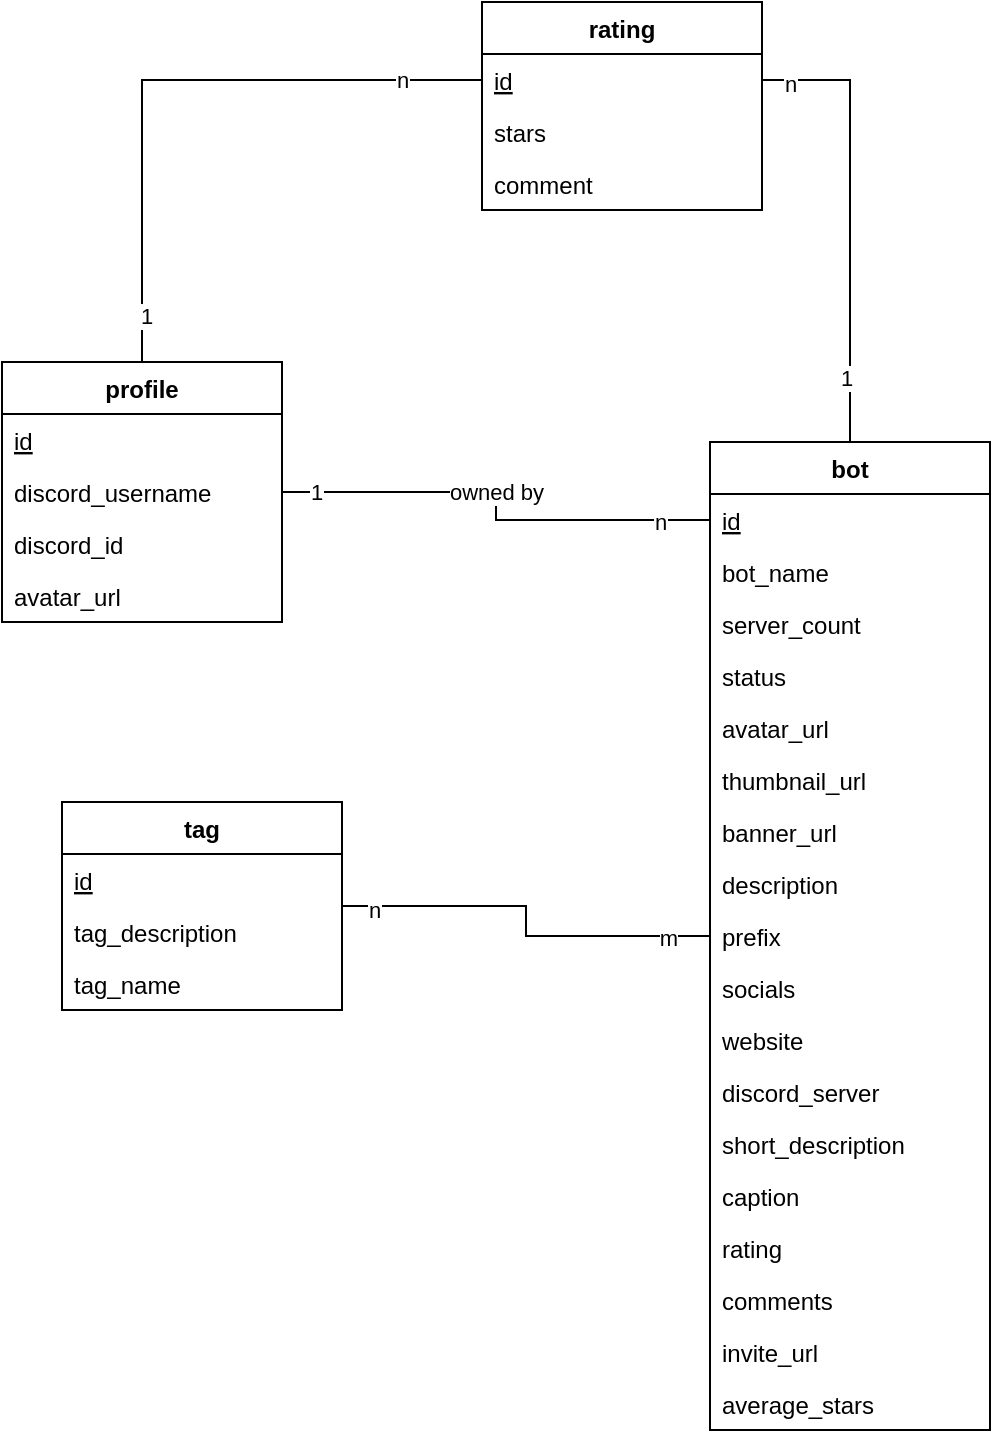 <mxfile version="15.2.9" type="github">
  <diagram id="oJqH9KeON94rzS-JV_Ko" name="Page-1">
    <mxGraphModel dx="981" dy="1695" grid="1" gridSize="10" guides="1" tooltips="1" connect="1" arrows="1" fold="1" page="1" pageScale="1" pageWidth="827" pageHeight="1169" math="0" shadow="0">
      <root>
        <mxCell id="0" />
        <mxCell id="1" parent="0" />
        <mxCell id="oSaAgq6Hwu3Bm1o5uhBx-1" value="bot" style="swimlane;fontStyle=1;childLayout=stackLayout;horizontal=1;startSize=26;fillColor=none;horizontalStack=0;resizeParent=1;resizeParentMax=0;resizeLast=0;collapsible=1;marginBottom=0;" vertex="1" parent="1">
          <mxGeometry x="414" y="160" width="140" height="494" as="geometry" />
        </mxCell>
        <mxCell id="oSaAgq6Hwu3Bm1o5uhBx-4" value="id" style="text;strokeColor=none;fillColor=none;align=left;verticalAlign=top;spacingLeft=4;spacingRight=4;overflow=hidden;rotatable=0;points=[[0,0.5],[1,0.5]];portConstraint=eastwest;fontStyle=4" vertex="1" parent="oSaAgq6Hwu3Bm1o5uhBx-1">
          <mxGeometry y="26" width="140" height="26" as="geometry" />
        </mxCell>
        <mxCell id="oSaAgq6Hwu3Bm1o5uhBx-2" value="bot_name" style="text;strokeColor=none;fillColor=none;align=left;verticalAlign=top;spacingLeft=4;spacingRight=4;overflow=hidden;rotatable=0;points=[[0,0.5],[1,0.5]];portConstraint=eastwest;" vertex="1" parent="oSaAgq6Hwu3Bm1o5uhBx-1">
          <mxGeometry y="52" width="140" height="26" as="geometry" />
        </mxCell>
        <mxCell id="oSaAgq6Hwu3Bm1o5uhBx-3" value="server_count" style="text;strokeColor=none;fillColor=none;align=left;verticalAlign=top;spacingLeft=4;spacingRight=4;overflow=hidden;rotatable=0;points=[[0,0.5],[1,0.5]];portConstraint=eastwest;" vertex="1" parent="oSaAgq6Hwu3Bm1o5uhBx-1">
          <mxGeometry y="78" width="140" height="26" as="geometry" />
        </mxCell>
        <mxCell id="oSaAgq6Hwu3Bm1o5uhBx-5" value="status" style="text;strokeColor=none;fillColor=none;align=left;verticalAlign=top;spacingLeft=4;spacingRight=4;overflow=hidden;rotatable=0;points=[[0,0.5],[1,0.5]];portConstraint=eastwest;" vertex="1" parent="oSaAgq6Hwu3Bm1o5uhBx-1">
          <mxGeometry y="104" width="140" height="26" as="geometry" />
        </mxCell>
        <mxCell id="oSaAgq6Hwu3Bm1o5uhBx-7" value="avatar_url" style="text;strokeColor=none;fillColor=none;align=left;verticalAlign=top;spacingLeft=4;spacingRight=4;overflow=hidden;rotatable=0;points=[[0,0.5],[1,0.5]];portConstraint=eastwest;" vertex="1" parent="oSaAgq6Hwu3Bm1o5uhBx-1">
          <mxGeometry y="130" width="140" height="26" as="geometry" />
        </mxCell>
        <mxCell id="oSaAgq6Hwu3Bm1o5uhBx-8" value="thumbnail_url" style="text;strokeColor=none;fillColor=none;align=left;verticalAlign=top;spacingLeft=4;spacingRight=4;overflow=hidden;rotatable=0;points=[[0,0.5],[1,0.5]];portConstraint=eastwest;" vertex="1" parent="oSaAgq6Hwu3Bm1o5uhBx-1">
          <mxGeometry y="156" width="140" height="26" as="geometry" />
        </mxCell>
        <mxCell id="oSaAgq6Hwu3Bm1o5uhBx-9" value="banner_url" style="text;strokeColor=none;fillColor=none;align=left;verticalAlign=top;spacingLeft=4;spacingRight=4;overflow=hidden;rotatable=0;points=[[0,0.5],[1,0.5]];portConstraint=eastwest;" vertex="1" parent="oSaAgq6Hwu3Bm1o5uhBx-1">
          <mxGeometry y="182" width="140" height="26" as="geometry" />
        </mxCell>
        <mxCell id="oSaAgq6Hwu3Bm1o5uhBx-10" value="description" style="text;strokeColor=none;fillColor=none;align=left;verticalAlign=top;spacingLeft=4;spacingRight=4;overflow=hidden;rotatable=0;points=[[0,0.5],[1,0.5]];portConstraint=eastwest;" vertex="1" parent="oSaAgq6Hwu3Bm1o5uhBx-1">
          <mxGeometry y="208" width="140" height="26" as="geometry" />
        </mxCell>
        <mxCell id="oSaAgq6Hwu3Bm1o5uhBx-11" value="prefix" style="text;strokeColor=none;fillColor=none;align=left;verticalAlign=top;spacingLeft=4;spacingRight=4;overflow=hidden;rotatable=0;points=[[0,0.5],[1,0.5]];portConstraint=eastwest;" vertex="1" parent="oSaAgq6Hwu3Bm1o5uhBx-1">
          <mxGeometry y="234" width="140" height="26" as="geometry" />
        </mxCell>
        <mxCell id="oSaAgq6Hwu3Bm1o5uhBx-13" value="socials" style="text;strokeColor=none;fillColor=none;align=left;verticalAlign=top;spacingLeft=4;spacingRight=4;overflow=hidden;rotatable=0;points=[[0,0.5],[1,0.5]];portConstraint=eastwest;" vertex="1" parent="oSaAgq6Hwu3Bm1o5uhBx-1">
          <mxGeometry y="260" width="140" height="26" as="geometry" />
        </mxCell>
        <mxCell id="oSaAgq6Hwu3Bm1o5uhBx-14" value="website" style="text;strokeColor=none;fillColor=none;align=left;verticalAlign=top;spacingLeft=4;spacingRight=4;overflow=hidden;rotatable=0;points=[[0,0.5],[1,0.5]];portConstraint=eastwest;" vertex="1" parent="oSaAgq6Hwu3Bm1o5uhBx-1">
          <mxGeometry y="286" width="140" height="26" as="geometry" />
        </mxCell>
        <mxCell id="oSaAgq6Hwu3Bm1o5uhBx-15" value="discord_server" style="text;strokeColor=none;fillColor=none;align=left;verticalAlign=top;spacingLeft=4;spacingRight=4;overflow=hidden;rotatable=0;points=[[0,0.5],[1,0.5]];portConstraint=eastwest;" vertex="1" parent="oSaAgq6Hwu3Bm1o5uhBx-1">
          <mxGeometry y="312" width="140" height="26" as="geometry" />
        </mxCell>
        <mxCell id="oSaAgq6Hwu3Bm1o5uhBx-16" value="short_description" style="text;strokeColor=none;fillColor=none;align=left;verticalAlign=top;spacingLeft=4;spacingRight=4;overflow=hidden;rotatable=0;points=[[0,0.5],[1,0.5]];portConstraint=eastwest;" vertex="1" parent="oSaAgq6Hwu3Bm1o5uhBx-1">
          <mxGeometry y="338" width="140" height="26" as="geometry" />
        </mxCell>
        <mxCell id="oSaAgq6Hwu3Bm1o5uhBx-17" value="caption" style="text;strokeColor=none;fillColor=none;align=left;verticalAlign=top;spacingLeft=4;spacingRight=4;overflow=hidden;rotatable=0;points=[[0,0.5],[1,0.5]];portConstraint=eastwest;" vertex="1" parent="oSaAgq6Hwu3Bm1o5uhBx-1">
          <mxGeometry y="364" width="140" height="26" as="geometry" />
        </mxCell>
        <mxCell id="oSaAgq6Hwu3Bm1o5uhBx-18" value="rating" style="text;strokeColor=none;fillColor=none;align=left;verticalAlign=top;spacingLeft=4;spacingRight=4;overflow=hidden;rotatable=0;points=[[0,0.5],[1,0.5]];portConstraint=eastwest;" vertex="1" parent="oSaAgq6Hwu3Bm1o5uhBx-1">
          <mxGeometry y="390" width="140" height="26" as="geometry" />
        </mxCell>
        <mxCell id="oSaAgq6Hwu3Bm1o5uhBx-19" value="comments" style="text;strokeColor=none;fillColor=none;align=left;verticalAlign=top;spacingLeft=4;spacingRight=4;overflow=hidden;rotatable=0;points=[[0,0.5],[1,0.5]];portConstraint=eastwest;" vertex="1" parent="oSaAgq6Hwu3Bm1o5uhBx-1">
          <mxGeometry y="416" width="140" height="26" as="geometry" />
        </mxCell>
        <mxCell id="oSaAgq6Hwu3Bm1o5uhBx-26" value="invite_url" style="text;strokeColor=none;fillColor=none;align=left;verticalAlign=top;spacingLeft=4;spacingRight=4;overflow=hidden;rotatable=0;points=[[0,0.5],[1,0.5]];portConstraint=eastwest;" vertex="1" parent="oSaAgq6Hwu3Bm1o5uhBx-1">
          <mxGeometry y="442" width="140" height="26" as="geometry" />
        </mxCell>
        <mxCell id="oSaAgq6Hwu3Bm1o5uhBx-56" value="average_stars" style="text;strokeColor=none;fillColor=none;align=left;verticalAlign=top;spacingLeft=4;spacingRight=4;overflow=hidden;rotatable=0;points=[[0,0.5],[1,0.5]];portConstraint=eastwest;" vertex="1" parent="oSaAgq6Hwu3Bm1o5uhBx-1">
          <mxGeometry y="468" width="140" height="26" as="geometry" />
        </mxCell>
        <mxCell id="oSaAgq6Hwu3Bm1o5uhBx-27" value="tag" style="swimlane;fontStyle=1;childLayout=stackLayout;horizontal=1;startSize=26;fillColor=none;horizontalStack=0;resizeParent=1;resizeParentMax=0;resizeLast=0;collapsible=1;marginBottom=0;" vertex="1" parent="1">
          <mxGeometry x="90" y="340" width="140" height="104" as="geometry" />
        </mxCell>
        <mxCell id="oSaAgq6Hwu3Bm1o5uhBx-28" value="id" style="text;strokeColor=none;fillColor=none;align=left;verticalAlign=top;spacingLeft=4;spacingRight=4;overflow=hidden;rotatable=0;points=[[0,0.5],[1,0.5]];portConstraint=eastwest;fontStyle=4" vertex="1" parent="oSaAgq6Hwu3Bm1o5uhBx-27">
          <mxGeometry y="26" width="140" height="26" as="geometry" />
        </mxCell>
        <mxCell id="oSaAgq6Hwu3Bm1o5uhBx-29" value="tag_description" style="text;strokeColor=none;fillColor=none;align=left;verticalAlign=top;spacingLeft=4;spacingRight=4;overflow=hidden;rotatable=0;points=[[0,0.5],[1,0.5]];portConstraint=eastwest;" vertex="1" parent="oSaAgq6Hwu3Bm1o5uhBx-27">
          <mxGeometry y="52" width="140" height="26" as="geometry" />
        </mxCell>
        <mxCell id="oSaAgq6Hwu3Bm1o5uhBx-30" value="tag_name" style="text;strokeColor=none;fillColor=none;align=left;verticalAlign=top;spacingLeft=4;spacingRight=4;overflow=hidden;rotatable=0;points=[[0,0.5],[1,0.5]];portConstraint=eastwest;" vertex="1" parent="oSaAgq6Hwu3Bm1o5uhBx-27">
          <mxGeometry y="78" width="140" height="26" as="geometry" />
        </mxCell>
        <mxCell id="oSaAgq6Hwu3Bm1o5uhBx-31" style="edgeStyle=orthogonalEdgeStyle;rounded=0;orthogonalLoop=1;jettySize=auto;html=1;endArrow=none;endFill=0;" edge="1" parent="1" source="oSaAgq6Hwu3Bm1o5uhBx-27" target="oSaAgq6Hwu3Bm1o5uhBx-1">
          <mxGeometry relative="1" as="geometry" />
        </mxCell>
        <mxCell id="oSaAgq6Hwu3Bm1o5uhBx-32" value="n" style="edgeLabel;html=1;align=center;verticalAlign=middle;resizable=0;points=[];" vertex="1" connectable="0" parent="oSaAgq6Hwu3Bm1o5uhBx-31">
          <mxGeometry x="-0.838" y="-2" relative="1" as="geometry">
            <mxPoint as="offset" />
          </mxGeometry>
        </mxCell>
        <mxCell id="oSaAgq6Hwu3Bm1o5uhBx-33" value="m" style="edgeLabel;html=1;align=center;verticalAlign=middle;resizable=0;points=[];" vertex="1" connectable="0" parent="oSaAgq6Hwu3Bm1o5uhBx-31">
          <mxGeometry x="0.791" y="-1" relative="1" as="geometry">
            <mxPoint as="offset" />
          </mxGeometry>
        </mxCell>
        <mxCell id="oSaAgq6Hwu3Bm1o5uhBx-39" style="edgeStyle=orthogonalEdgeStyle;rounded=0;orthogonalLoop=1;jettySize=auto;html=1;endArrow=none;endFill=0;" edge="1" parent="1" source="oSaAgq6Hwu3Bm1o5uhBx-34" target="oSaAgq6Hwu3Bm1o5uhBx-4">
          <mxGeometry relative="1" as="geometry" />
        </mxCell>
        <mxCell id="oSaAgq6Hwu3Bm1o5uhBx-40" value="1" style="edgeLabel;html=1;align=center;verticalAlign=middle;resizable=0;points=[];" vertex="1" connectable="0" parent="oSaAgq6Hwu3Bm1o5uhBx-39">
          <mxGeometry x="-0.856" relative="1" as="geometry">
            <mxPoint as="offset" />
          </mxGeometry>
        </mxCell>
        <mxCell id="oSaAgq6Hwu3Bm1o5uhBx-42" value="owned by" style="edgeLabel;html=1;align=center;verticalAlign=middle;resizable=0;points=[];" vertex="1" connectable="0" parent="oSaAgq6Hwu3Bm1o5uhBx-39">
          <mxGeometry x="-0.06" relative="1" as="geometry">
            <mxPoint as="offset" />
          </mxGeometry>
        </mxCell>
        <mxCell id="oSaAgq6Hwu3Bm1o5uhBx-43" value="n" style="edgeLabel;html=1;align=center;verticalAlign=middle;resizable=0;points=[];" vertex="1" connectable="0" parent="oSaAgq6Hwu3Bm1o5uhBx-39">
          <mxGeometry x="0.779" y="-1" relative="1" as="geometry">
            <mxPoint as="offset" />
          </mxGeometry>
        </mxCell>
        <mxCell id="oSaAgq6Hwu3Bm1o5uhBx-34" value="profile" style="swimlane;fontStyle=1;childLayout=stackLayout;horizontal=1;startSize=26;fillColor=none;horizontalStack=0;resizeParent=1;resizeParentMax=0;resizeLast=0;collapsible=1;marginBottom=0;" vertex="1" parent="1">
          <mxGeometry x="60" y="120" width="140" height="130" as="geometry" />
        </mxCell>
        <mxCell id="oSaAgq6Hwu3Bm1o5uhBx-35" value="id" style="text;strokeColor=none;fillColor=none;align=left;verticalAlign=top;spacingLeft=4;spacingRight=4;overflow=hidden;rotatable=0;points=[[0,0.5],[1,0.5]];portConstraint=eastwest;fontStyle=4" vertex="1" parent="oSaAgq6Hwu3Bm1o5uhBx-34">
          <mxGeometry y="26" width="140" height="26" as="geometry" />
        </mxCell>
        <mxCell id="oSaAgq6Hwu3Bm1o5uhBx-36" value="discord_username" style="text;strokeColor=none;fillColor=none;align=left;verticalAlign=top;spacingLeft=4;spacingRight=4;overflow=hidden;rotatable=0;points=[[0,0.5],[1,0.5]];portConstraint=eastwest;" vertex="1" parent="oSaAgq6Hwu3Bm1o5uhBx-34">
          <mxGeometry y="52" width="140" height="26" as="geometry" />
        </mxCell>
        <mxCell id="oSaAgq6Hwu3Bm1o5uhBx-37" value="discord_id" style="text;strokeColor=none;fillColor=none;align=left;verticalAlign=top;spacingLeft=4;spacingRight=4;overflow=hidden;rotatable=0;points=[[0,0.5],[1,0.5]];portConstraint=eastwest;" vertex="1" parent="oSaAgq6Hwu3Bm1o5uhBx-34">
          <mxGeometry y="78" width="140" height="26" as="geometry" />
        </mxCell>
        <mxCell id="oSaAgq6Hwu3Bm1o5uhBx-38" value="avatar_url" style="text;strokeColor=none;fillColor=none;align=left;verticalAlign=top;spacingLeft=4;spacingRight=4;overflow=hidden;rotatable=0;points=[[0,0.5],[1,0.5]];portConstraint=eastwest;" vertex="1" parent="oSaAgq6Hwu3Bm1o5uhBx-34">
          <mxGeometry y="104" width="140" height="26" as="geometry" />
        </mxCell>
        <mxCell id="oSaAgq6Hwu3Bm1o5uhBx-45" value="rating" style="swimlane;fontStyle=1;childLayout=stackLayout;horizontal=1;startSize=26;fillColor=none;horizontalStack=0;resizeParent=1;resizeParentMax=0;resizeLast=0;collapsible=1;marginBottom=0;" vertex="1" parent="1">
          <mxGeometry x="300" y="-60" width="140" height="104" as="geometry" />
        </mxCell>
        <mxCell id="oSaAgq6Hwu3Bm1o5uhBx-46" value="id" style="text;strokeColor=none;fillColor=none;align=left;verticalAlign=top;spacingLeft=4;spacingRight=4;overflow=hidden;rotatable=0;points=[[0,0.5],[1,0.5]];portConstraint=eastwest;fontStyle=4" vertex="1" parent="oSaAgq6Hwu3Bm1o5uhBx-45">
          <mxGeometry y="26" width="140" height="26" as="geometry" />
        </mxCell>
        <mxCell id="oSaAgq6Hwu3Bm1o5uhBx-47" value="stars" style="text;strokeColor=none;fillColor=none;align=left;verticalAlign=top;spacingLeft=4;spacingRight=4;overflow=hidden;rotatable=0;points=[[0,0.5],[1,0.5]];portConstraint=eastwest;" vertex="1" parent="oSaAgq6Hwu3Bm1o5uhBx-45">
          <mxGeometry y="52" width="140" height="26" as="geometry" />
        </mxCell>
        <mxCell id="oSaAgq6Hwu3Bm1o5uhBx-62" value="comment" style="text;strokeColor=none;fillColor=none;align=left;verticalAlign=top;spacingLeft=4;spacingRight=4;overflow=hidden;rotatable=0;points=[[0,0.5],[1,0.5]];portConstraint=eastwest;" vertex="1" parent="oSaAgq6Hwu3Bm1o5uhBx-45">
          <mxGeometry y="78" width="140" height="26" as="geometry" />
        </mxCell>
        <mxCell id="oSaAgq6Hwu3Bm1o5uhBx-50" style="edgeStyle=orthogonalEdgeStyle;rounded=0;orthogonalLoop=1;jettySize=auto;html=1;endArrow=none;endFill=0;" edge="1" parent="1" source="oSaAgq6Hwu3Bm1o5uhBx-46" target="oSaAgq6Hwu3Bm1o5uhBx-34">
          <mxGeometry relative="1" as="geometry" />
        </mxCell>
        <mxCell id="oSaAgq6Hwu3Bm1o5uhBx-54" value="1" style="edgeLabel;html=1;align=center;verticalAlign=middle;resizable=0;points=[];" vertex="1" connectable="0" parent="oSaAgq6Hwu3Bm1o5uhBx-50">
          <mxGeometry x="0.85" y="2" relative="1" as="geometry">
            <mxPoint as="offset" />
          </mxGeometry>
        </mxCell>
        <mxCell id="oSaAgq6Hwu3Bm1o5uhBx-55" value="n" style="edgeLabel;html=1;align=center;verticalAlign=middle;resizable=0;points=[];" vertex="1" connectable="0" parent="oSaAgq6Hwu3Bm1o5uhBx-50">
          <mxGeometry x="-0.741" relative="1" as="geometry">
            <mxPoint as="offset" />
          </mxGeometry>
        </mxCell>
        <mxCell id="oSaAgq6Hwu3Bm1o5uhBx-51" style="edgeStyle=orthogonalEdgeStyle;rounded=0;orthogonalLoop=1;jettySize=auto;html=1;endArrow=none;endFill=0;" edge="1" parent="1" source="oSaAgq6Hwu3Bm1o5uhBx-46" target="oSaAgq6Hwu3Bm1o5uhBx-1">
          <mxGeometry relative="1" as="geometry" />
        </mxCell>
        <mxCell id="oSaAgq6Hwu3Bm1o5uhBx-52" value="n" style="edgeLabel;html=1;align=center;verticalAlign=middle;resizable=0;points=[];" vertex="1" connectable="0" parent="oSaAgq6Hwu3Bm1o5uhBx-51">
          <mxGeometry x="-0.874" y="-2" relative="1" as="geometry">
            <mxPoint as="offset" />
          </mxGeometry>
        </mxCell>
        <mxCell id="oSaAgq6Hwu3Bm1o5uhBx-53" value="1" style="edgeLabel;html=1;align=center;verticalAlign=middle;resizable=0;points=[];" vertex="1" connectable="0" parent="oSaAgq6Hwu3Bm1o5uhBx-51">
          <mxGeometry x="0.714" y="-2" relative="1" as="geometry">
            <mxPoint as="offset" />
          </mxGeometry>
        </mxCell>
      </root>
    </mxGraphModel>
  </diagram>
</mxfile>
